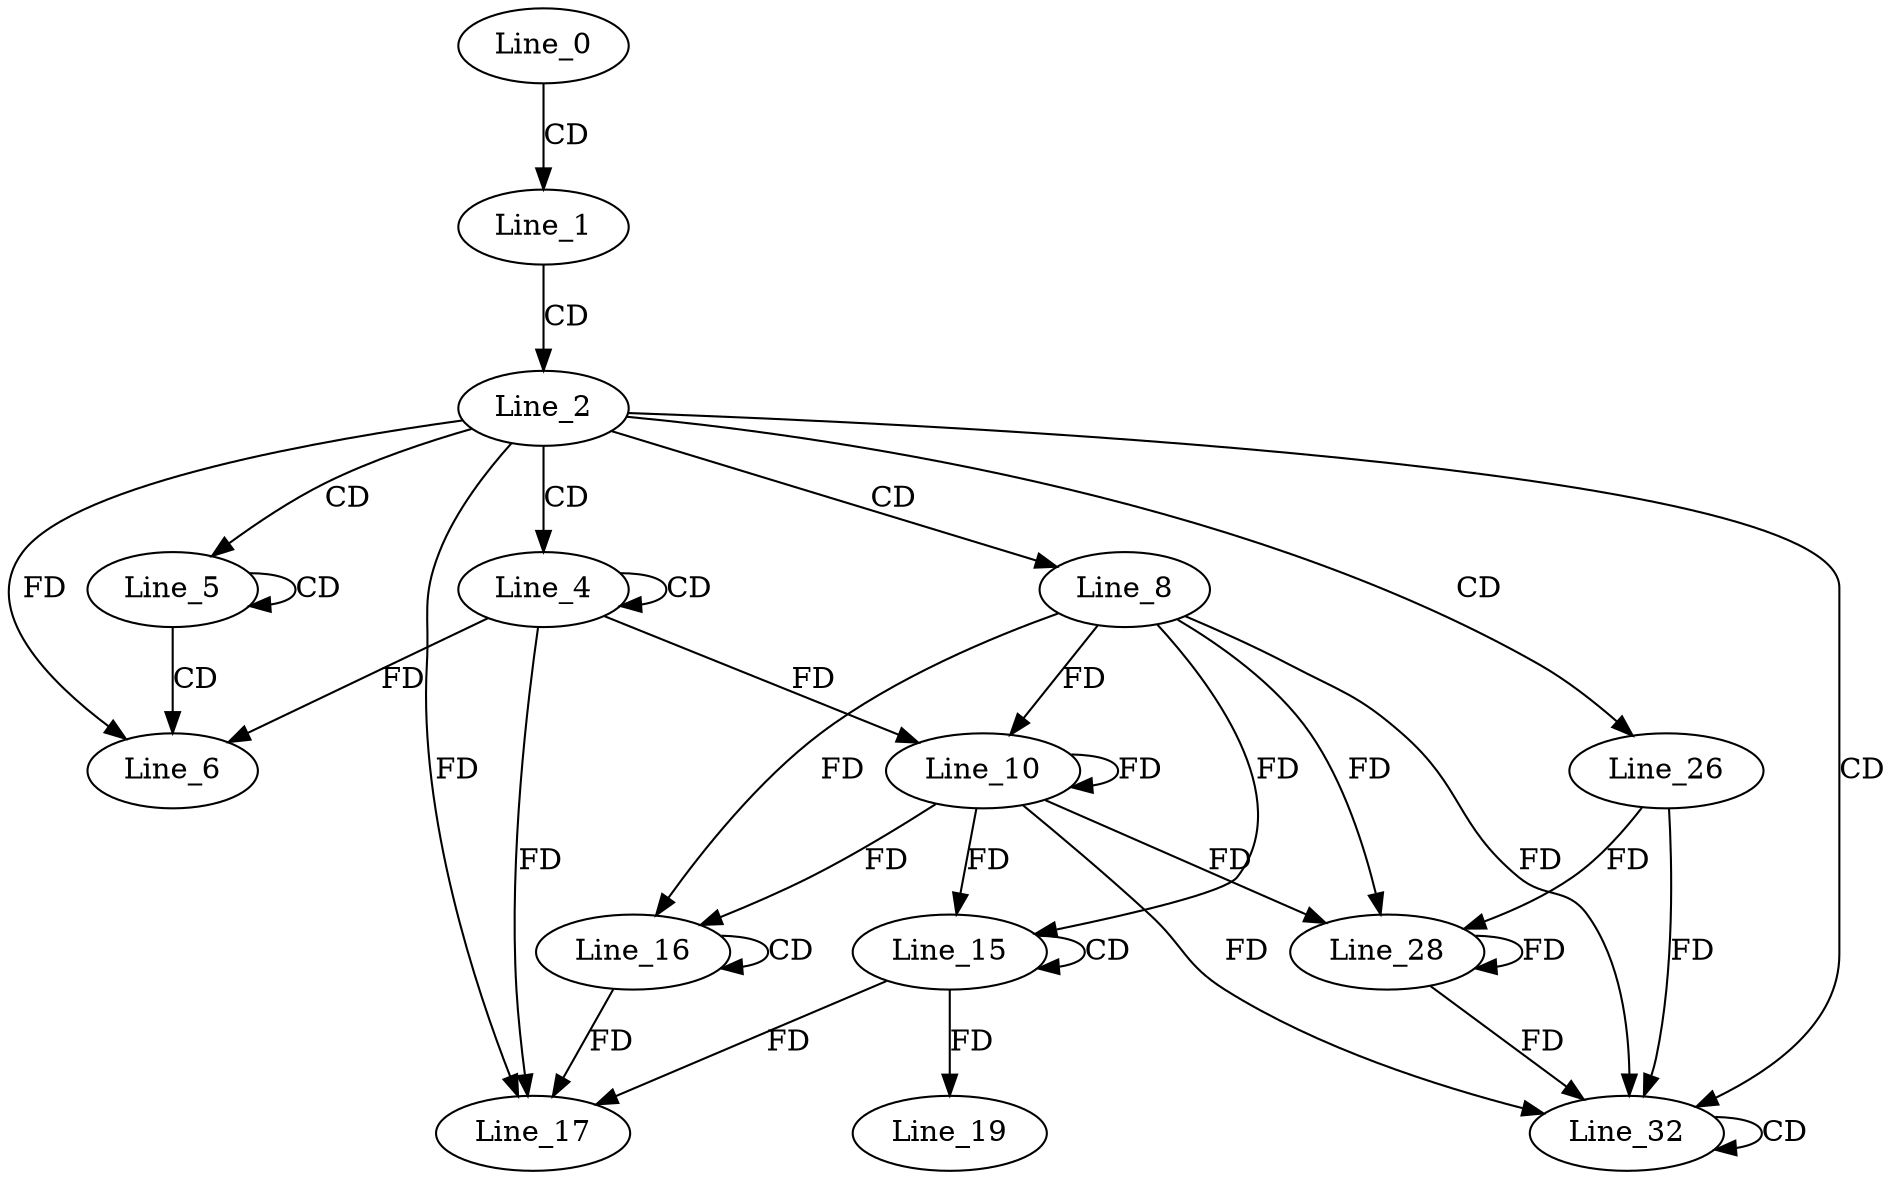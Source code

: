 digraph G {
  Line_0;
  Line_1;
  Line_2;
  Line_4;
  Line_4;
  Line_4;
  Line_4;
  Line_5;
  Line_5;
  Line_6;
  Line_8;
  Line_10;
  Line_10;
  Line_15;
  Line_15;
  Line_16;
  Line_16;
  Line_17;
  Line_19;
  Line_26;
  Line_28;
  Line_28;
  Line_28;
  Line_32;
  Line_32;
  Line_32;
  Line_0 -> Line_1 [ label="CD" ];
  Line_1 -> Line_2 [ label="CD" ];
  Line_2 -> Line_4 [ label="CD" ];
  Line_4 -> Line_4 [ label="CD" ];
  Line_2 -> Line_5 [ label="CD" ];
  Line_5 -> Line_5 [ label="CD" ];
  Line_5 -> Line_6 [ label="CD" ];
  Line_2 -> Line_6 [ label="FD" ];
  Line_4 -> Line_6 [ label="FD" ];
  Line_2 -> Line_8 [ label="CD" ];
  Line_8 -> Line_10 [ label="FD" ];
  Line_10 -> Line_10 [ label="FD" ];
  Line_4 -> Line_10 [ label="FD" ];
  Line_15 -> Line_15 [ label="CD" ];
  Line_8 -> Line_15 [ label="FD" ];
  Line_10 -> Line_15 [ label="FD" ];
  Line_16 -> Line_16 [ label="CD" ];
  Line_8 -> Line_16 [ label="FD" ];
  Line_10 -> Line_16 [ label="FD" ];
  Line_15 -> Line_17 [ label="FD" ];
  Line_16 -> Line_17 [ label="FD" ];
  Line_2 -> Line_17 [ label="FD" ];
  Line_4 -> Line_17 [ label="FD" ];
  Line_15 -> Line_19 [ label="FD" ];
  Line_2 -> Line_26 [ label="CD" ];
  Line_26 -> Line_28 [ label="FD" ];
  Line_28 -> Line_28 [ label="FD" ];
  Line_8 -> Line_28 [ label="FD" ];
  Line_10 -> Line_28 [ label="FD" ];
  Line_2 -> Line_32 [ label="CD" ];
  Line_32 -> Line_32 [ label="CD" ];
  Line_26 -> Line_32 [ label="FD" ];
  Line_28 -> Line_32 [ label="FD" ];
  Line_8 -> Line_32 [ label="FD" ];
  Line_10 -> Line_32 [ label="FD" ];
}
